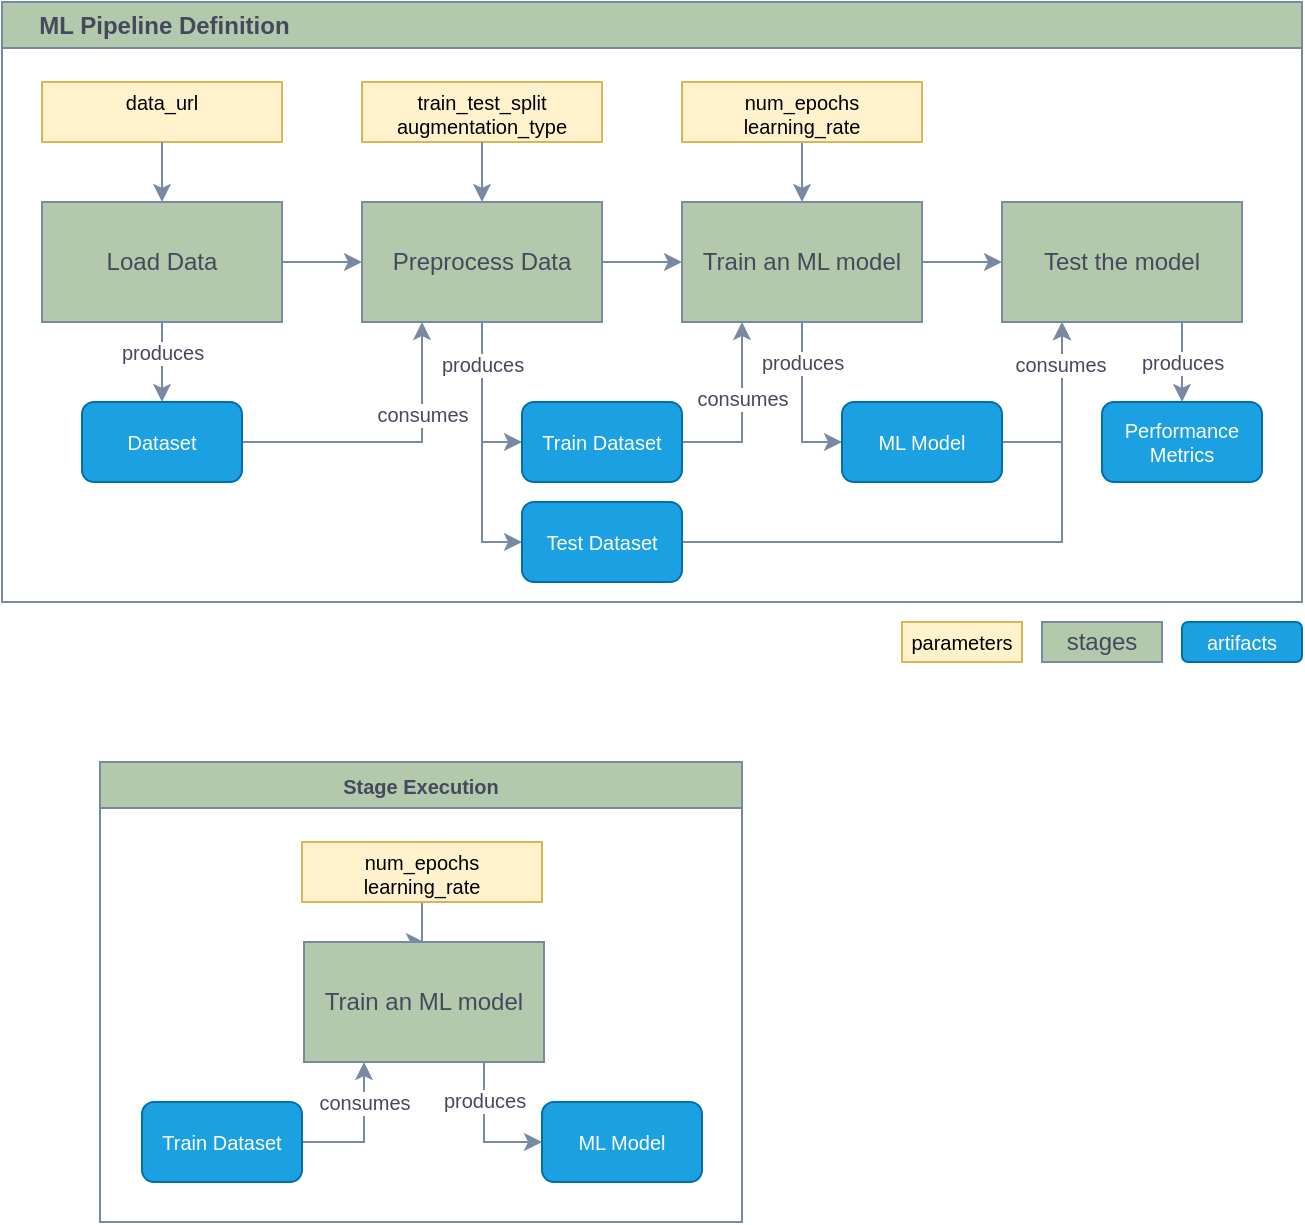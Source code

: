 <mxfile version="20.5.3" type="embed"><diagram id="23iRSUPoRavnBvh4doch" name="Page-1"><mxGraphModel dx="854" dy="516" grid="1" gridSize="10" guides="1" tooltips="1" connect="1" arrows="1" fold="1" page="1" pageScale="1" pageWidth="827" pageHeight="1169" math="0" shadow="0"><root><mxCell id="0"/><mxCell id="1" parent="0"/><mxCell id="3" value="&amp;nbsp; &amp;nbsp; &amp;nbsp;ML Pipeline Definition" style="swimlane;whiteSpace=wrap;html=1;fillColor=#B2C9AB;strokeColor=#788AA3;fontColor=#46495D;align=left;" vertex="1" parent="1"><mxGeometry x="40" y="40" width="650" height="300" as="geometry"/></mxCell><mxCell id="10" value="data_url" style="rounded=0;whiteSpace=wrap;html=1;strokeColor=#d6b656;fillColor=#fff2cc;verticalAlign=top;spacing=0;fontSize=10;" vertex="1" parent="3"><mxGeometry x="20" y="40" width="120" height="30" as="geometry"/></mxCell><mxCell id="15" value="train_test_split&lt;br style=&quot;font-size: 10px;&quot;&gt;augmentation_type" style="rounded=0;whiteSpace=wrap;html=1;strokeColor=#d6b656;fillColor=#fff2cc;verticalAlign=top;spacing=0;fontSize=10;" vertex="1" parent="3"><mxGeometry x="180" y="40" width="120" height="30" as="geometry"/></mxCell><mxCell id="65" style="edgeStyle=orthogonalEdgeStyle;rounded=0;orthogonalLoop=1;jettySize=auto;html=1;entryX=0.5;entryY=0;entryDx=0;entryDy=0;strokeColor=#788AA3;fontSize=10;fontColor=#46495D;fillColor=#B2C9AB;" edge="1" parent="3" source="17" target="5"><mxGeometry relative="1" as="geometry"/></mxCell><mxCell id="17" value="num_epochs&lt;br&gt;learning_rate" style="rounded=0;whiteSpace=wrap;html=1;strokeColor=#d6b656;fillColor=#fff2cc;verticalAlign=top;spacing=0;fontSize=10;" vertex="1" parent="3"><mxGeometry x="340" y="40" width="120" height="30" as="geometry"/></mxCell><mxCell id="11" style="edgeStyle=orthogonalEdgeStyle;rounded=0;orthogonalLoop=1;jettySize=auto;html=1;entryX=0.5;entryY=0;entryDx=0;entryDy=0;strokeColor=#788AA3;fontColor=#46495D;fillColor=#B2C9AB;" edge="1" parent="3" source="10" target="2"><mxGeometry relative="1" as="geometry"/></mxCell><mxCell id="16" style="edgeStyle=orthogonalEdgeStyle;rounded=0;orthogonalLoop=1;jettySize=auto;html=1;entryX=0.5;entryY=0;entryDx=0;entryDy=0;strokeColor=#788AA3;fontColor=#46495D;fillColor=#B2C9AB;" edge="1" parent="3" source="15" target="4"><mxGeometry relative="1" as="geometry"/></mxCell><mxCell id="29" style="edgeStyle=orthogonalEdgeStyle;rounded=0;orthogonalLoop=1;jettySize=auto;html=1;entryX=0.5;entryY=0;entryDx=0;entryDy=0;strokeColor=#788AA3;fontSize=10;fontColor=#46495D;fillColor=#B2C9AB;" edge="1" parent="3" source="2" target="28"><mxGeometry relative="1" as="geometry"/></mxCell><mxCell id="30" value="produces" style="edgeLabel;html=1;align=center;verticalAlign=middle;resizable=0;points=[];fontSize=10;fontColor=#46495D;" vertex="1" connectable="0" parent="29"><mxGeometry x="-0.283" relative="1" as="geometry"><mxPoint as="offset"/></mxGeometry></mxCell><mxCell id="2" value="Load Data" style="rounded=0;whiteSpace=wrap;html=1;fillColor=#B2C9AB;strokeColor=#788AA3;fontColor=#46495D;" vertex="1" parent="3"><mxGeometry x="20" y="100" width="120" height="60" as="geometry"/></mxCell><mxCell id="35" style="edgeStyle=orthogonalEdgeStyle;rounded=0;orthogonalLoop=1;jettySize=auto;html=1;entryX=0;entryY=0.5;entryDx=0;entryDy=0;strokeColor=#788AA3;fontSize=10;fontColor=#46495D;fillColor=#B2C9AB;" edge="1" parent="3" source="4" target="33"><mxGeometry relative="1" as="geometry"/></mxCell><mxCell id="36" style="edgeStyle=orthogonalEdgeStyle;rounded=0;orthogonalLoop=1;jettySize=auto;html=1;entryX=0;entryY=0.5;entryDx=0;entryDy=0;strokeColor=#788AA3;fontSize=10;fontColor=#46495D;fillColor=#B2C9AB;" edge="1" parent="3" source="4" target="34"><mxGeometry relative="1" as="geometry"/></mxCell><mxCell id="37" value="produces" style="edgeLabel;html=1;align=center;verticalAlign=middle;resizable=0;points=[];fontSize=10;fontColor=#46495D;" vertex="1" connectable="0" parent="36"><mxGeometry x="-0.682" relative="1" as="geometry"><mxPoint as="offset"/></mxGeometry></mxCell><mxCell id="4" value="Preprocess Data" style="rounded=0;whiteSpace=wrap;html=1;fillColor=#B2C9AB;strokeColor=#788AA3;fontColor=#46495D;" vertex="1" parent="3"><mxGeometry x="180" y="100" width="120" height="60" as="geometry"/></mxCell><mxCell id="41" style="edgeStyle=orthogonalEdgeStyle;rounded=0;orthogonalLoop=1;jettySize=auto;html=1;entryX=0;entryY=0.5;entryDx=0;entryDy=0;strokeColor=#788AA3;fontSize=10;fontColor=#46495D;fillColor=#B2C9AB;" edge="1" parent="3" source="5" target="40"><mxGeometry relative="1" as="geometry"/></mxCell><mxCell id="42" value="produces" style="edgeLabel;html=1;align=center;verticalAlign=middle;resizable=0;points=[];fontSize=10;fontColor=#46495D;" vertex="1" connectable="0" parent="41"><mxGeometry x="-0.757" relative="1" as="geometry"><mxPoint y="10" as="offset"/></mxGeometry></mxCell><mxCell id="5" value="Train an ML model" style="rounded=0;whiteSpace=wrap;html=1;fillColor=#B2C9AB;strokeColor=#788AA3;fontColor=#46495D;" vertex="1" parent="3"><mxGeometry x="340" y="100" width="120" height="60" as="geometry"/></mxCell><mxCell id="47" style="edgeStyle=orthogonalEdgeStyle;rounded=0;orthogonalLoop=1;jettySize=auto;html=1;entryX=0.5;entryY=0;entryDx=0;entryDy=0;strokeColor=#788AA3;fontSize=10;fontColor=#46495D;fillColor=#B2C9AB;exitX=0.75;exitY=1;exitDx=0;exitDy=0;" edge="1" parent="3" source="6" target="46"><mxGeometry relative="1" as="geometry"><Array as="points"><mxPoint x="590" y="170"/><mxPoint x="590" y="170"/></Array></mxGeometry></mxCell><mxCell id="48" value="produces" style="edgeLabel;html=1;align=center;verticalAlign=middle;resizable=0;points=[];fontSize=10;fontColor=#46495D;" vertex="1" connectable="0" parent="47"><mxGeometry x="-0.217" y="1" relative="1" as="geometry"><mxPoint x="-1" y="4" as="offset"/></mxGeometry></mxCell><mxCell id="6" value="Test the model" style="rounded=0;whiteSpace=wrap;html=1;fillColor=#B2C9AB;strokeColor=#788AA3;fontColor=#46495D;" vertex="1" parent="3"><mxGeometry x="500" y="100" width="120" height="60" as="geometry"/></mxCell><mxCell id="7" style="edgeStyle=orthogonalEdgeStyle;rounded=0;orthogonalLoop=1;jettySize=auto;html=1;exitX=1;exitY=0.5;exitDx=0;exitDy=0;entryX=0;entryY=0.5;entryDx=0;entryDy=0;strokeColor=#788AA3;fontColor=#46495D;" edge="1" parent="3" source="2" target="4"><mxGeometry relative="1" as="geometry"/></mxCell><mxCell id="8" style="edgeStyle=orthogonalEdgeStyle;rounded=0;orthogonalLoop=1;jettySize=auto;html=1;exitX=1;exitY=0.5;exitDx=0;exitDy=0;entryX=0;entryY=0.5;entryDx=0;entryDy=0;strokeColor=#788AA3;fontColor=#46495D;" edge="1" parent="3" source="4" target="5"><mxGeometry relative="1" as="geometry"/></mxCell><mxCell id="9" style="edgeStyle=orthogonalEdgeStyle;rounded=0;orthogonalLoop=1;jettySize=auto;html=1;exitX=1;exitY=0.5;exitDx=0;exitDy=0;entryX=0;entryY=0.5;entryDx=0;entryDy=0;strokeColor=#788AA3;fontColor=#46495D;" edge="1" parent="3" source="5" target="6"><mxGeometry relative="1" as="geometry"/></mxCell><mxCell id="31" style="edgeStyle=orthogonalEdgeStyle;rounded=0;orthogonalLoop=1;jettySize=auto;html=1;entryX=0.25;entryY=1;entryDx=0;entryDy=0;strokeColor=#788AA3;fontSize=10;fontColor=#46495D;fillColor=#B2C9AB;" edge="1" parent="3" source="28" target="4"><mxGeometry relative="1" as="geometry"/></mxCell><mxCell id="32" value="consumes" style="edgeLabel;html=1;align=center;verticalAlign=middle;resizable=0;points=[];fontSize=10;fontColor=#46495D;" vertex="1" connectable="0" parent="31"><mxGeometry x="0.391" relative="1" as="geometry"><mxPoint as="offset"/></mxGeometry></mxCell><mxCell id="28" value="Dataset" style="rounded=1;whiteSpace=wrap;html=1;strokeColor=#006EAF;fontSize=10;fontColor=#ffffff;fillColor=#1ba1e2;" vertex="1" parent="3"><mxGeometry x="40" y="200" width="80" height="40" as="geometry"/></mxCell><mxCell id="38" style="edgeStyle=orthogonalEdgeStyle;rounded=0;orthogonalLoop=1;jettySize=auto;html=1;entryX=0.25;entryY=1;entryDx=0;entryDy=0;strokeColor=#788AA3;fontSize=10;fontColor=#46495D;fillColor=#B2C9AB;exitX=1;exitY=0.5;exitDx=0;exitDy=0;" edge="1" parent="3" source="33" target="5"><mxGeometry relative="1" as="geometry"/></mxCell><mxCell id="39" value="consumes" style="edgeLabel;html=1;align=center;verticalAlign=middle;resizable=0;points=[];fontSize=10;fontColor=#46495D;" vertex="1" connectable="0" parent="38"><mxGeometry x="0.17" relative="1" as="geometry"><mxPoint as="offset"/></mxGeometry></mxCell><mxCell id="33" value="Train Dataset" style="rounded=1;whiteSpace=wrap;html=1;strokeColor=#006EAF;fontSize=10;fontColor=#ffffff;fillColor=#1ba1e2;" vertex="1" parent="3"><mxGeometry x="260" y="200" width="80" height="40" as="geometry"/></mxCell><mxCell id="44" style="edgeStyle=orthogonalEdgeStyle;rounded=0;orthogonalLoop=1;jettySize=auto;html=1;entryX=0.25;entryY=1;entryDx=0;entryDy=0;strokeColor=#788AA3;fontSize=10;fontColor=#46495D;fillColor=#B2C9AB;" edge="1" parent="3" source="34" target="6"><mxGeometry relative="1" as="geometry"/></mxCell><mxCell id="34" value="Test Dataset" style="rounded=1;whiteSpace=wrap;html=1;strokeColor=#006EAF;fontSize=10;fontColor=#ffffff;fillColor=#1ba1e2;" vertex="1" parent="3"><mxGeometry x="260" y="250" width="80" height="40" as="geometry"/></mxCell><mxCell id="43" style="edgeStyle=orthogonalEdgeStyle;rounded=0;orthogonalLoop=1;jettySize=auto;html=1;entryX=0.25;entryY=1;entryDx=0;entryDy=0;strokeColor=#788AA3;fontSize=10;fontColor=#46495D;fillColor=#B2C9AB;exitX=1;exitY=0.5;exitDx=0;exitDy=0;" edge="1" parent="3" source="40" target="6"><mxGeometry relative="1" as="geometry"/></mxCell><mxCell id="45" value="consumes" style="edgeLabel;html=1;align=center;verticalAlign=middle;resizable=0;points=[];fontSize=10;fontColor=#46495D;" vertex="1" connectable="0" parent="43"><mxGeometry x="0.234" y="1" relative="1" as="geometry"><mxPoint y="-14" as="offset"/></mxGeometry></mxCell><mxCell id="40" value="ML Model" style="rounded=1;whiteSpace=wrap;html=1;strokeColor=#006EAF;fontSize=10;fontColor=#ffffff;fillColor=#1ba1e2;" vertex="1" parent="3"><mxGeometry x="420" y="200" width="80" height="40" as="geometry"/></mxCell><mxCell id="46" value="Performance Metrics" style="rounded=1;whiteSpace=wrap;html=1;strokeColor=#006EAF;fontSize=10;fontColor=#ffffff;fillColor=#1ba1e2;" vertex="1" parent="3"><mxGeometry x="550" y="200" width="80" height="40" as="geometry"/></mxCell><mxCell id="53" value="parameters" style="rounded=0;whiteSpace=wrap;html=1;strokeColor=#d6b656;fillColor=#fff2cc;verticalAlign=middle;spacing=0;fontSize=10;align=center;" vertex="1" parent="1"><mxGeometry x="490" y="350" width="60" height="20" as="geometry"/></mxCell><mxCell id="54" value="stages" style="rounded=0;whiteSpace=wrap;html=1;fillColor=#B2C9AB;strokeColor=#788AA3;fontColor=#46495D;verticalAlign=middle;" vertex="1" parent="1"><mxGeometry x="560" y="350" width="60" height="20" as="geometry"/></mxCell><mxCell id="55" value="artifacts" style="rounded=1;whiteSpace=wrap;html=1;strokeColor=#006EAF;fontSize=10;fontColor=#ffffff;fillColor=#1ba1e2;" vertex="1" parent="1"><mxGeometry x="630" y="350" width="60" height="20" as="geometry"/></mxCell><mxCell id="56" value="Stage Execution" style="swimlane;whiteSpace=wrap;html=1;strokeColor=#788AA3;fontSize=10;fontColor=#46495D;fillColor=#B2C9AB;" vertex="1" parent="1"><mxGeometry x="89" y="420" width="321" height="230" as="geometry"/></mxCell><mxCell id="66" style="edgeStyle=orthogonalEdgeStyle;rounded=0;orthogonalLoop=1;jettySize=auto;html=1;entryX=0.5;entryY=0;entryDx=0;entryDy=0;strokeColor=#788AA3;fontSize=10;fontColor=#46495D;fillColor=#B2C9AB;" edge="1" parent="56" source="57" target="60"><mxGeometry relative="1" as="geometry"/></mxCell><mxCell id="57" value="num_epochs&lt;br&gt;learning_rate" style="rounded=0;whiteSpace=wrap;html=1;strokeColor=#d6b656;fillColor=#fff2cc;verticalAlign=top;spacing=0;fontSize=10;" vertex="1" parent="56"><mxGeometry x="101" y="40" width="120" height="30" as="geometry"/></mxCell><mxCell id="60" value="Train an ML model" style="rounded=0;whiteSpace=wrap;html=1;fillColor=#B2C9AB;strokeColor=#788AA3;fontColor=#46495D;" vertex="1" parent="56"><mxGeometry x="102" y="90" width="120" height="60" as="geometry"/></mxCell><mxCell id="61" style="edgeStyle=orthogonalEdgeStyle;rounded=0;orthogonalLoop=1;jettySize=auto;html=1;entryX=0.25;entryY=1;entryDx=0;entryDy=0;strokeColor=#788AA3;fontSize=10;fontColor=#46495D;fillColor=#B2C9AB;exitX=1;exitY=0.5;exitDx=0;exitDy=0;" edge="1" parent="56" source="63" target="60"><mxGeometry relative="1" as="geometry"/></mxCell><mxCell id="62" value="consumes" style="edgeLabel;html=1;align=center;verticalAlign=middle;resizable=0;points=[];fontSize=10;fontColor=#46495D;" vertex="1" connectable="0" parent="61"><mxGeometry x="0.17" relative="1" as="geometry"><mxPoint y="-10" as="offset"/></mxGeometry></mxCell><mxCell id="63" value="Train Dataset" style="rounded=1;whiteSpace=wrap;html=1;strokeColor=#006EAF;fontSize=10;fontColor=#ffffff;fillColor=#1ba1e2;" vertex="1" parent="56"><mxGeometry x="21" y="170" width="80" height="40" as="geometry"/></mxCell><mxCell id="64" value="ML Model" style="rounded=1;whiteSpace=wrap;html=1;strokeColor=#006EAF;fontSize=10;fontColor=#ffffff;fillColor=#1ba1e2;" vertex="1" parent="56"><mxGeometry x="221" y="170" width="80" height="40" as="geometry"/></mxCell><mxCell id="58" style="edgeStyle=orthogonalEdgeStyle;rounded=0;orthogonalLoop=1;jettySize=auto;html=1;entryX=0;entryY=0.5;entryDx=0;entryDy=0;strokeColor=#788AA3;fontSize=10;fontColor=#46495D;fillColor=#B2C9AB;exitX=0.75;exitY=1;exitDx=0;exitDy=0;" edge="1" parent="56" source="60" target="64"><mxGeometry relative="1" as="geometry"/></mxCell><mxCell id="59" value="produces" style="edgeLabel;html=1;align=center;verticalAlign=middle;resizable=0;points=[];fontSize=10;fontColor=#46495D;" vertex="1" connectable="0" parent="58"><mxGeometry x="-0.757" relative="1" as="geometry"><mxPoint y="10" as="offset"/></mxGeometry></mxCell></root></mxGraphModel></diagram></mxfile>